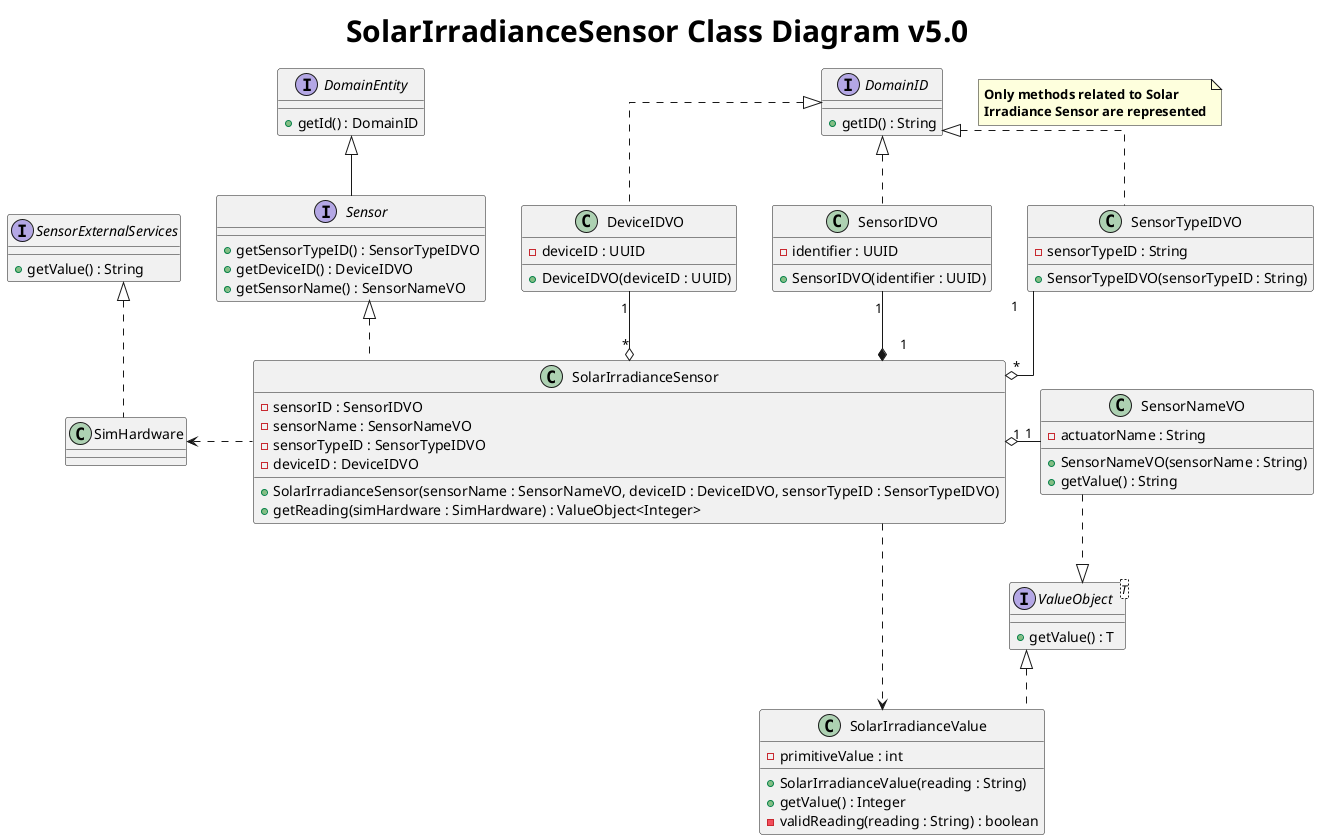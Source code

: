 @startuml
title <size: 30> SolarIrradianceSensor Class Diagram v5.0

note "<b>Only methods related to Solar \n<b>Irradiance Sensor are represented" as 1


skinparam linetype ortho

interface Sensor {
    + getSensorTypeID() : SensorTypeIDVO
    + getDeviceID() : DeviceIDVO
    + getSensorName() : SensorNameVO
}

interface DomainID {
    + getID() : String
}

interface DomainEntity{
    + getId() : DomainID
}

interface ValueObject<T> {
    + getValue() : T
}

class SimHardware {
}

interface SensorExternalServices {
    + getValue() : String
}

class SolarIrradianceSensor {
    - sensorID : SensorIDVO
    - sensorName : SensorNameVO
    - sensorTypeID : SensorTypeIDVO
    - deviceID : DeviceIDVO

    + SolarIrradianceSensor(sensorName : SensorNameVO, deviceID : DeviceIDVO, sensorTypeID : SensorTypeIDVO)
    + getReading(simHardware : SimHardware) : ValueObject<Integer>

}

class SensorNameVO {
    - actuatorName : String
    + SensorNameVO(sensorName : String)
    + getValue() : String
}

class SensorIDVO {
    - identifier : UUID
    + SensorIDVO(identifier : UUID)
}

class SensorTypeIDVO {
    - sensorTypeID : String
    + SensorTypeIDVO(sensorTypeID : String)
}

class DeviceIDVO {
    - deviceID : UUID
    + DeviceIDVO(deviceID : UUID)
}

class SolarIrradianceValue {
    - primitiveValue : int

    + SolarIrradianceValue(reading : String)
    + getValue() : Integer
    - validReading(reading : String) : boolean
}

DomainEntity <|-down- Sensor
ValueObject <|.. SolarIrradianceValue
Sensor <|.. SolarIrradianceSensor
SolarIrradianceSensor .right.> SolarIrradianceValue
SolarIrradianceSensor .left.> SimHardware
DomainID <|.. SensorIDVO
DomainID <|.. SensorTypeIDVO
DomainID <|.. DeviceIDVO
ValueObject <|.up. SensorNameVO
SensorNameVO "1" -left-o "1" SolarIrradianceSensor
SensorIDVO "1" --* "1" SolarIrradianceSensor
SensorTypeIDVO "1" --o "*" SolarIrradianceSensor
DeviceIDVO "1" --o "*" SolarIrradianceSensor
SensorExternalServices <|.. SimHardware

@enduml